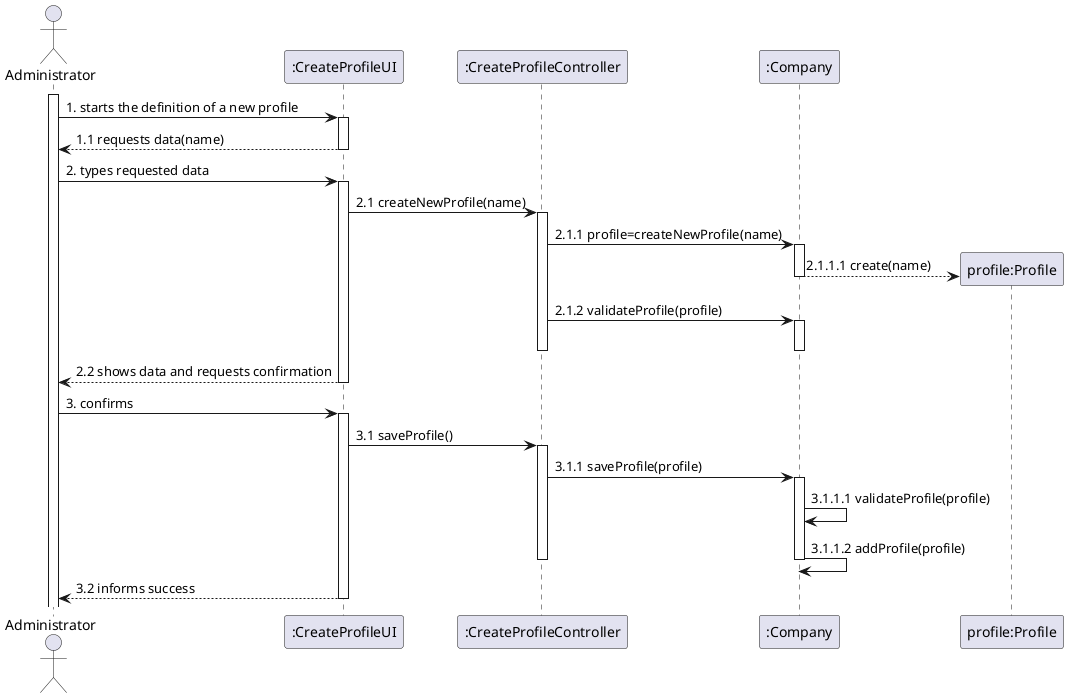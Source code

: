 @startuml

actor Administrator
participant ":CreateProfileUI" as cpu
participant ":CreateProfileController" as cpc
participant ":Company" as Company
participant "profile:Profile" as Profile
activate Administrator
Administrator -> cpu: 1. starts the definition of a new profile
activate cpu
cpu --> Administrator: 1.1 requests data(name)
deactivate cpu
Administrator -> cpu: 2. types requested data
activate cpu
cpu -> cpc: 2.1 createNewProfile(name)
activate cpc
cpc -> Company: 2.1.1 profile=createNewProfile(name)
activate Company
create Profile
Company --> Profile: 2.1.1.1 create(name)
deactivate Company
cpc -> Company: 2.1.2 validateProfile(profile)
activate Company
deactivate cpc
deactivate Company
cpu --> Administrator: 2.2 shows data and requests confirmation

deactivate cpu
Administrator -> cpu: 3. confirms
activate cpu
cpu -> cpc: 3.1 saveProfile()
activate cpc
cpc -> Company: 3.1.1 saveProfile(profile)
activate Company
Company -> Company: 3.1.1.1 validateProfile(profile)
Company -> Company: 3.1.1.2 addProfile(profile)
deactivate Company
deactivate cpc
cpu --> Administrator: 3.2 informs success
deactivate cpu


/'
actor Administrator as Admin
participant ":Controller" as Cont
participant ":Company" as Comp
participant "prof:Profile" as Prof

activate Cont
Admin -> Cont: 1. createNewProfile(profileName)
Cont -> Comp: 1.1 prof = createProfile(profileName)
activate Comp
create Prof
Comp --> Prof: 1.1.1 createProfile(profileName)
Comp -> Comp: 1.1.2 validateProfile(profileName)
Comp -> Comp: 1.1.3 addProfile(profileName)
'/
@enduml

@enduml
